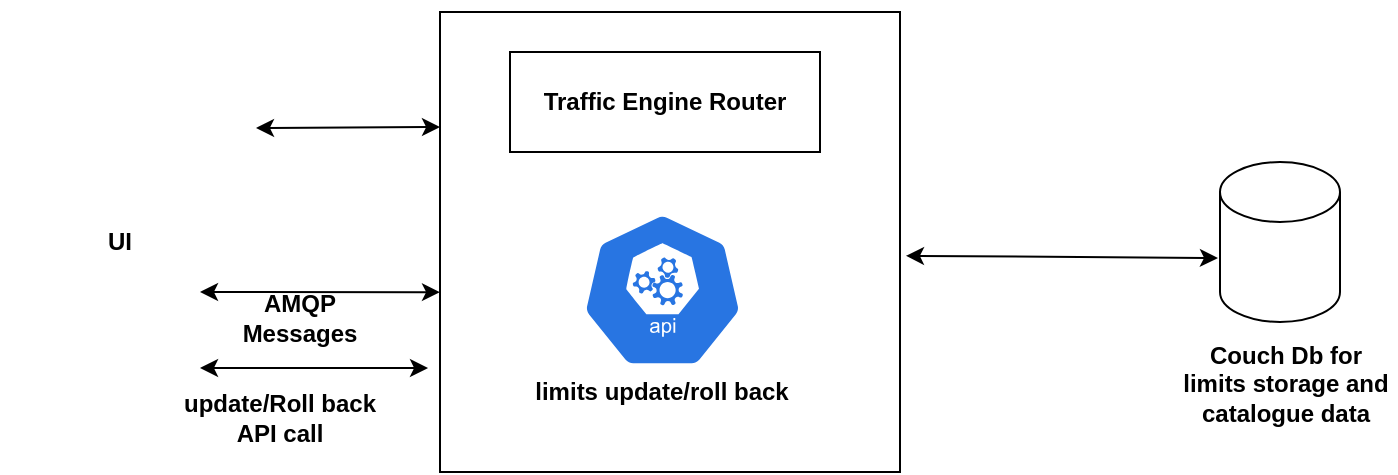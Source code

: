 <mxfile version="13.6.6" type="github"><diagram id="tRIjCWa-oAEksjfL-yfp" name="Page-1"><mxGraphModel dx="868" dy="425" grid="1" gridSize="10" guides="1" tooltips="1" connect="1" arrows="1" fold="1" page="1" pageScale="1" pageWidth="850" pageHeight="1100" math="0" shadow="0"><root><mxCell id="0"/><mxCell id="1" parent="0"/><mxCell id="MCzNiiG9E9D0ilHs2c0T-1" value="" style="shape=image;html=1;verticalAlign=top;verticalLabelPosition=bottom;labelBackgroundColor=#ffffff;imageAspect=0;aspect=fixed;image=https://cdn4.iconfinder.com/data/icons/technology-83/1000/app_frontend_end_front_front-end_front_end_development-128.png" vertex="1" parent="1"><mxGeometry x="110" y="54" width="128" height="128" as="geometry"/></mxCell><mxCell id="MCzNiiG9E9D0ilHs2c0T-5" value="" style="whiteSpace=wrap;html=1;aspect=fixed;" vertex="1" parent="1"><mxGeometry x="330" y="60" width="230" height="230" as="geometry"/></mxCell><mxCell id="MCzNiiG9E9D0ilHs2c0T-6" value="&lt;b&gt;Traffic Engine Router&lt;/b&gt;" style="rounded=0;whiteSpace=wrap;html=1;" vertex="1" parent="1"><mxGeometry x="365" y="80" width="155" height="50" as="geometry"/></mxCell><mxCell id="MCzNiiG9E9D0ilHs2c0T-8" value="" style="shape=cylinder2;whiteSpace=wrap;html=1;boundedLbl=1;backgroundOutline=1;size=15;" vertex="1" parent="1"><mxGeometry x="720" y="135" width="60" height="80" as="geometry"/></mxCell><mxCell id="MCzNiiG9E9D0ilHs2c0T-9" value="" style="html=1;dashed=0;whitespace=wrap;fillColor=#2875E2;strokeColor=#ffffff;points=[[0.005,0.63,0],[0.1,0.2,0],[0.9,0.2,0],[0.5,0,0],[0.995,0.63,0],[0.72,0.99,0],[0.5,1,0],[0.28,0.99,0]];shape=mxgraph.kubernetes.icon;prIcon=api" vertex="1" parent="1"><mxGeometry x="390" y="160" width="102.5" height="78" as="geometry"/></mxCell><mxCell id="MCzNiiG9E9D0ilHs2c0T-10" value="&lt;b&gt;limits update/roll back&lt;/b&gt;" style="text;html=1;strokeColor=none;fillColor=none;align=center;verticalAlign=middle;whiteSpace=wrap;rounded=0;" vertex="1" parent="1"><mxGeometry x="376.25" y="240" width="130" height="20" as="geometry"/></mxCell><mxCell id="MCzNiiG9E9D0ilHs2c0T-19" value="" style="endArrow=classic;startArrow=classic;html=1;entryX=0;entryY=0.25;entryDx=0;entryDy=0;exitX=1;exitY=0.5;exitDx=0;exitDy=0;" edge="1" parent="1" source="MCzNiiG9E9D0ilHs2c0T-1" target="MCzNiiG9E9D0ilHs2c0T-5"><mxGeometry width="50" height="50" relative="1" as="geometry"><mxPoint x="250" y="140" as="sourcePoint"/><mxPoint x="300" y="90" as="targetPoint"/></mxGeometry></mxCell><mxCell id="MCzNiiG9E9D0ilHs2c0T-21" value="" style="endArrow=classic;startArrow=classic;html=1;entryX=-0.017;entryY=0.6;entryDx=0;entryDy=0;entryPerimeter=0;exitX=1.013;exitY=0.53;exitDx=0;exitDy=0;exitPerimeter=0;" edge="1" parent="1" source="MCzNiiG9E9D0ilHs2c0T-5" target="MCzNiiG9E9D0ilHs2c0T-8"><mxGeometry width="50" height="50" relative="1" as="geometry"><mxPoint x="610" y="190" as="sourcePoint"/><mxPoint x="660" y="140" as="targetPoint"/></mxGeometry></mxCell><mxCell id="MCzNiiG9E9D0ilHs2c0T-23" value="&lt;b&gt;Couch Db for limits storage and catalogue data&lt;/b&gt;" style="text;html=1;strokeColor=none;fillColor=none;align=center;verticalAlign=middle;whiteSpace=wrap;rounded=0;" vertex="1" parent="1"><mxGeometry x="698" y="226" width="110" height="40" as="geometry"/></mxCell><mxCell id="MCzNiiG9E9D0ilHs2c0T-25" value="" style="endArrow=classic;startArrow=classic;html=1;entryX=-0.026;entryY=0.774;entryDx=0;entryDy=0;entryPerimeter=0;" edge="1" parent="1" target="MCzNiiG9E9D0ilHs2c0T-5"><mxGeometry width="50" height="50" relative="1" as="geometry"><mxPoint x="210" y="238" as="sourcePoint"/><mxPoint x="320" y="210" as="targetPoint"/></mxGeometry></mxCell><mxCell id="MCzNiiG9E9D0ilHs2c0T-26" value="&lt;b&gt;update/Roll back API call&lt;/b&gt;" style="text;html=1;strokeColor=none;fillColor=none;align=center;verticalAlign=middle;whiteSpace=wrap;rounded=0;" vertex="1" parent="1"><mxGeometry x="200" y="246" width="100" height="34" as="geometry"/></mxCell><mxCell id="MCzNiiG9E9D0ilHs2c0T-28" value="" style="endArrow=classic;startArrow=classic;html=1;entryX=0;entryY=0.609;entryDx=0;entryDy=0;entryPerimeter=0;" edge="1" parent="1" target="MCzNiiG9E9D0ilHs2c0T-5"><mxGeometry width="50" height="50" relative="1" as="geometry"><mxPoint x="210" y="200" as="sourcePoint"/><mxPoint x="300" y="180" as="targetPoint"/></mxGeometry></mxCell><mxCell id="MCzNiiG9E9D0ilHs2c0T-29" value="&lt;b&gt;UI&lt;/b&gt;" style="text;html=1;strokeColor=none;fillColor=none;align=center;verticalAlign=middle;whiteSpace=wrap;rounded=0;" vertex="1" parent="1"><mxGeometry x="150" y="165" width="40" height="20" as="geometry"/></mxCell><mxCell id="MCzNiiG9E9D0ilHs2c0T-30" value="&lt;b&gt;AMQP Messages&lt;/b&gt;" style="text;html=1;strokeColor=none;fillColor=none;align=center;verticalAlign=middle;whiteSpace=wrap;rounded=0;" vertex="1" parent="1"><mxGeometry x="230" y="203" width="60" height="20" as="geometry"/></mxCell></root></mxGraphModel></diagram></mxfile>